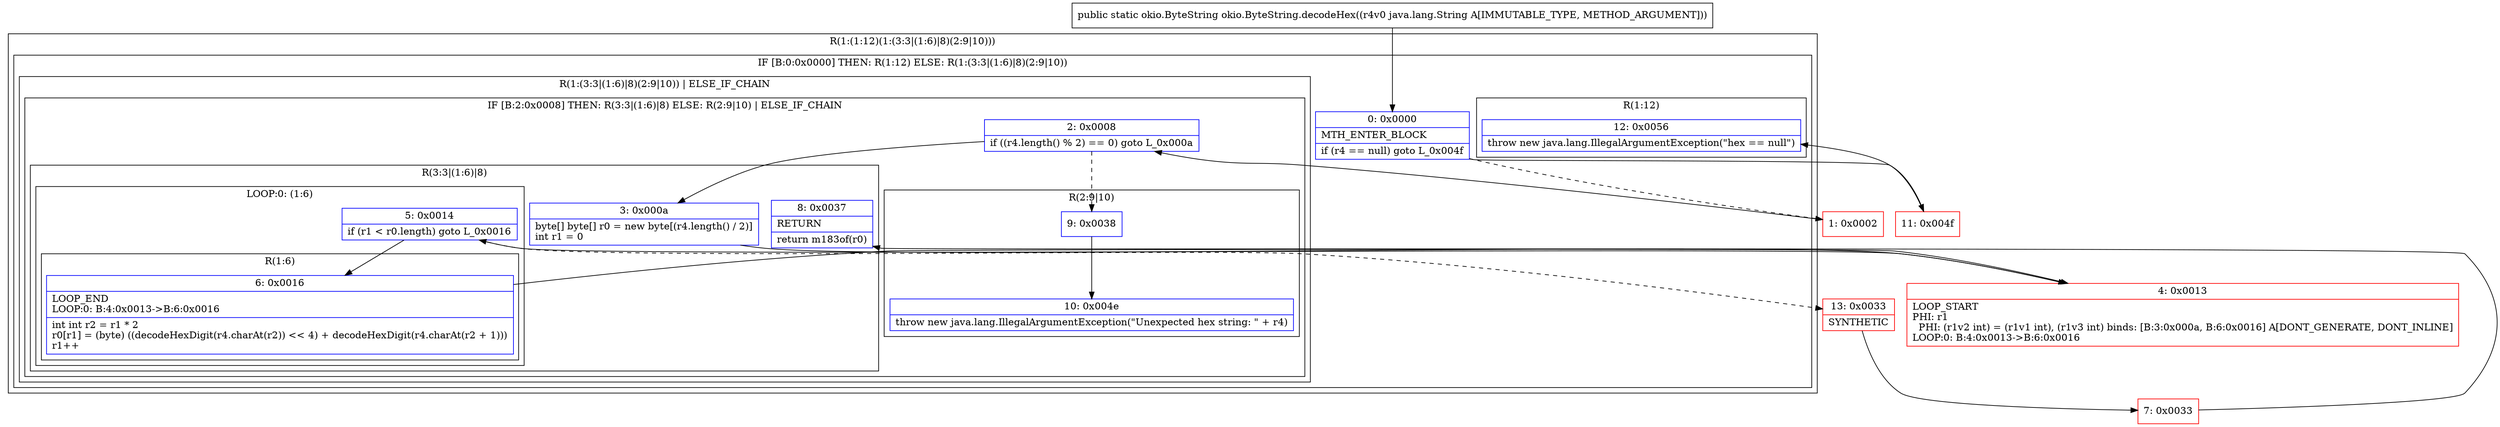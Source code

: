 digraph "CFG forokio.ByteString.decodeHex(Ljava\/lang\/String;)Lokio\/ByteString;" {
subgraph cluster_Region_1046001057 {
label = "R(1:(1:12)(1:(3:3|(1:6)|8)(2:9|10)))";
node [shape=record,color=blue];
subgraph cluster_IfRegion_1054993954 {
label = "IF [B:0:0x0000] THEN: R(1:12) ELSE: R(1:(3:3|(1:6)|8)(2:9|10))";
node [shape=record,color=blue];
Node_0 [shape=record,label="{0\:\ 0x0000|MTH_ENTER_BLOCK\l|if (r4 == null) goto L_0x004f\l}"];
subgraph cluster_Region_1919748219 {
label = "R(1:12)";
node [shape=record,color=blue];
Node_12 [shape=record,label="{12\:\ 0x0056|throw new java.lang.IllegalArgumentException(\"hex == null\")\l}"];
}
subgraph cluster_Region_1702313060 {
label = "R(1:(3:3|(1:6)|8)(2:9|10)) | ELSE_IF_CHAIN\l";
node [shape=record,color=blue];
subgraph cluster_IfRegion_511273174 {
label = "IF [B:2:0x0008] THEN: R(3:3|(1:6)|8) ELSE: R(2:9|10) | ELSE_IF_CHAIN\l";
node [shape=record,color=blue];
Node_2 [shape=record,label="{2\:\ 0x0008|if ((r4.length() % 2) == 0) goto L_0x000a\l}"];
subgraph cluster_Region_986825955 {
label = "R(3:3|(1:6)|8)";
node [shape=record,color=blue];
Node_3 [shape=record,label="{3\:\ 0x000a|byte[] byte[] r0 = new byte[(r4.length() \/ 2)]\lint r1 = 0\l}"];
subgraph cluster_LoopRegion_1714188585 {
label = "LOOP:0: (1:6)";
node [shape=record,color=blue];
Node_5 [shape=record,label="{5\:\ 0x0014|if (r1 \< r0.length) goto L_0x0016\l}"];
subgraph cluster_Region_1515424598 {
label = "R(1:6)";
node [shape=record,color=blue];
Node_6 [shape=record,label="{6\:\ 0x0016|LOOP_END\lLOOP:0: B:4:0x0013\-\>B:6:0x0016\l|int int r2 = r1 * 2\lr0[r1] = (byte) ((decodeHexDigit(r4.charAt(r2)) \<\< 4) + decodeHexDigit(r4.charAt(r2 + 1)))\lr1++\l}"];
}
}
Node_8 [shape=record,label="{8\:\ 0x0037|RETURN\l|return m183of(r0)\l}"];
}
subgraph cluster_Region_802686405 {
label = "R(2:9|10)";
node [shape=record,color=blue];
Node_9 [shape=record,label="{9\:\ 0x0038}"];
Node_10 [shape=record,label="{10\:\ 0x004e|throw new java.lang.IllegalArgumentException(\"Unexpected hex string: \" + r4)\l}"];
}
}
}
}
}
Node_1 [shape=record,color=red,label="{1\:\ 0x0002}"];
Node_4 [shape=record,color=red,label="{4\:\ 0x0013|LOOP_START\lPHI: r1 \l  PHI: (r1v2 int) = (r1v1 int), (r1v3 int) binds: [B:3:0x000a, B:6:0x0016] A[DONT_GENERATE, DONT_INLINE]\lLOOP:0: B:4:0x0013\-\>B:6:0x0016\l}"];
Node_7 [shape=record,color=red,label="{7\:\ 0x0033}"];
Node_11 [shape=record,color=red,label="{11\:\ 0x004f}"];
Node_13 [shape=record,color=red,label="{13\:\ 0x0033|SYNTHETIC\l}"];
MethodNode[shape=record,label="{public static okio.ByteString okio.ByteString.decodeHex((r4v0 java.lang.String A[IMMUTABLE_TYPE, METHOD_ARGUMENT])) }"];
MethodNode -> Node_0;
Node_0 -> Node_1[style=dashed];
Node_0 -> Node_11;
Node_2 -> Node_3;
Node_2 -> Node_9[style=dashed];
Node_3 -> Node_4;
Node_5 -> Node_6;
Node_5 -> Node_13[style=dashed];
Node_6 -> Node_4;
Node_9 -> Node_10;
Node_1 -> Node_2;
Node_4 -> Node_5;
Node_7 -> Node_8;
Node_11 -> Node_12;
Node_13 -> Node_7;
}

